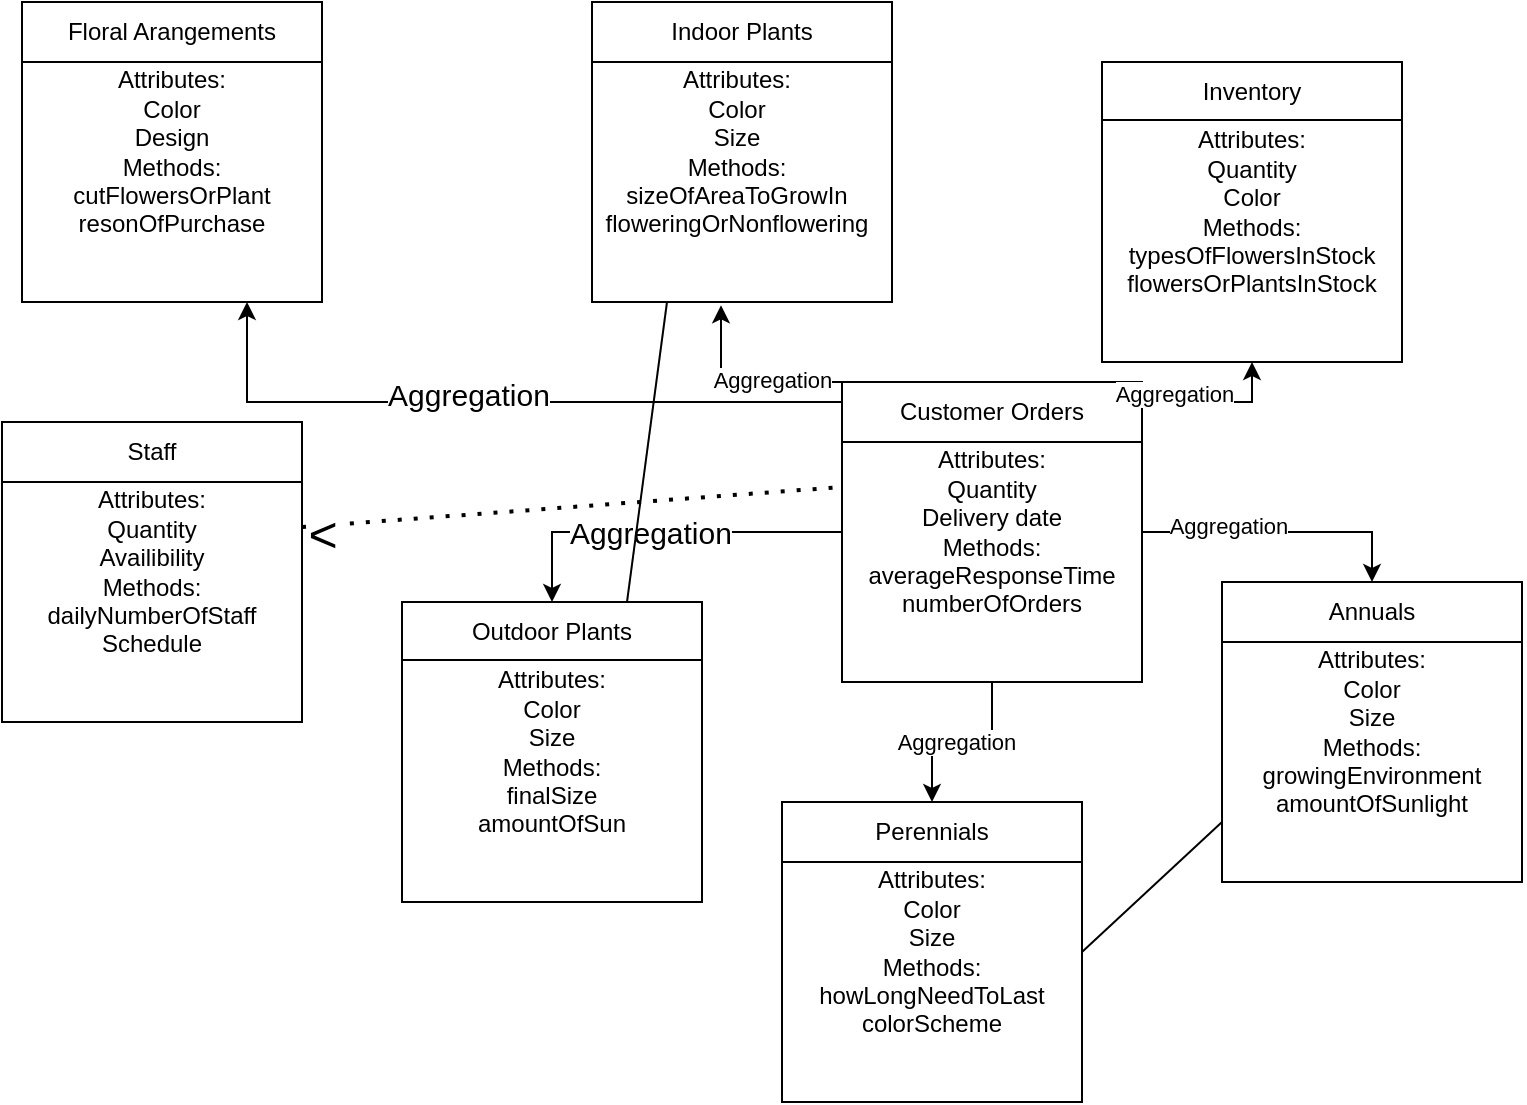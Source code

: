<mxfile version="24.7.6">
  <diagram name="Page-1" id="hjRgQwKiIgRbGK81_BRR">
    <mxGraphModel dx="2085" dy="727" grid="1" gridSize="10" guides="1" tooltips="1" connect="1" arrows="1" fold="1" page="1" pageScale="1" pageWidth="850" pageHeight="1100" math="0" shadow="0">
      <root>
        <mxCell id="0" />
        <mxCell id="1" parent="0" />
        <mxCell id="7PU2nVzOQJ5yzUcttu9B-4" value="" style="whiteSpace=wrap;html=1;aspect=fixed;" vertex="1" parent="1">
          <mxGeometry x="-10" y="50" width="150" height="150" as="geometry" />
        </mxCell>
        <mxCell id="7PU2nVzOQJ5yzUcttu9B-5" value="Floral Arangements" style="text;html=1;align=center;verticalAlign=middle;whiteSpace=wrap;rounded=0;" vertex="1" parent="1">
          <mxGeometry x="-10" y="50" width="150" height="30" as="geometry" />
        </mxCell>
        <mxCell id="7PU2nVzOQJ5yzUcttu9B-53" style="edgeStyle=orthogonalEdgeStyle;rounded=0;orthogonalLoop=1;jettySize=auto;html=1;exitX=0.5;exitY=1;exitDx=0;exitDy=0;entryX=0.5;entryY=0;entryDx=0;entryDy=0;" edge="1" parent="1" source="7PU2nVzOQJ5yzUcttu9B-19" target="7PU2nVzOQJ5yzUcttu9B-26">
          <mxGeometry relative="1" as="geometry" />
        </mxCell>
        <mxCell id="7PU2nVzOQJ5yzUcttu9B-68" value="Aggregation" style="edgeLabel;html=1;align=center;verticalAlign=middle;resizable=0;points=[];" vertex="1" connectable="0" parent="7PU2nVzOQJ5yzUcttu9B-53">
          <mxGeometry x="0.076" relative="1" as="geometry">
            <mxPoint as="offset" />
          </mxGeometry>
        </mxCell>
        <mxCell id="7PU2nVzOQJ5yzUcttu9B-19" value="" style="whiteSpace=wrap;html=1;aspect=fixed;" vertex="1" parent="1">
          <mxGeometry x="400" y="240" width="150" height="150" as="geometry" />
        </mxCell>
        <mxCell id="7PU2nVzOQJ5yzUcttu9B-56" style="edgeStyle=orthogonalEdgeStyle;rounded=0;orthogonalLoop=1;jettySize=auto;html=1;entryX=0.43;entryY=1.011;entryDx=0;entryDy=0;entryPerimeter=0;" edge="1" parent="1" source="7PU2nVzOQJ5yzUcttu9B-20" target="7PU2nVzOQJ5yzUcttu9B-31">
          <mxGeometry relative="1" as="geometry">
            <mxPoint x="330" y="230" as="targetPoint" />
            <Array as="points">
              <mxPoint x="339" y="240" />
            </Array>
          </mxGeometry>
        </mxCell>
        <mxCell id="7PU2nVzOQJ5yzUcttu9B-65" value="Aggregation" style="edgeLabel;html=1;align=center;verticalAlign=middle;resizable=0;points=[];" vertex="1" connectable="0" parent="7PU2nVzOQJ5yzUcttu9B-56">
          <mxGeometry x="-0.289" y="-1" relative="1" as="geometry">
            <mxPoint as="offset" />
          </mxGeometry>
        </mxCell>
        <mxCell id="7PU2nVzOQJ5yzUcttu9B-20" value="Customer Orders" style="text;html=1;align=center;verticalAlign=middle;whiteSpace=wrap;rounded=0;" vertex="1" parent="1">
          <mxGeometry x="400" y="240" width="150" height="30" as="geometry" />
        </mxCell>
        <mxCell id="7PU2nVzOQJ5yzUcttu9B-21" value="" style="whiteSpace=wrap;html=1;aspect=fixed;" vertex="1" parent="1">
          <mxGeometry x="530" y="80" width="150" height="150" as="geometry" />
        </mxCell>
        <mxCell id="7PU2nVzOQJ5yzUcttu9B-22" value="Inventory" style="text;html=1;align=center;verticalAlign=middle;whiteSpace=wrap;rounded=0;" vertex="1" parent="1">
          <mxGeometry x="530" y="80" width="150" height="30" as="geometry" />
        </mxCell>
        <mxCell id="7PU2nVzOQJ5yzUcttu9B-23" value="" style="whiteSpace=wrap;html=1;aspect=fixed;" vertex="1" parent="1">
          <mxGeometry x="-20" y="260" width="150" height="150" as="geometry" />
        </mxCell>
        <mxCell id="7PU2nVzOQJ5yzUcttu9B-24" value="Staff" style="text;html=1;align=center;verticalAlign=middle;whiteSpace=wrap;rounded=0;" vertex="1" parent="1">
          <mxGeometry x="-20" y="260" width="150" height="30" as="geometry" />
        </mxCell>
        <mxCell id="7PU2nVzOQJ5yzUcttu9B-25" value="" style="whiteSpace=wrap;html=1;aspect=fixed;" vertex="1" parent="1">
          <mxGeometry x="370" y="450" width="150" height="150" as="geometry" />
        </mxCell>
        <mxCell id="7PU2nVzOQJ5yzUcttu9B-26" value="Perennials" style="text;html=1;align=center;verticalAlign=middle;whiteSpace=wrap;rounded=0;" vertex="1" parent="1">
          <mxGeometry x="370" y="450" width="150" height="30" as="geometry" />
        </mxCell>
        <mxCell id="7PU2nVzOQJ5yzUcttu9B-27" value="" style="whiteSpace=wrap;html=1;aspect=fixed;" vertex="1" parent="1">
          <mxGeometry x="590" y="340" width="150" height="150" as="geometry" />
        </mxCell>
        <mxCell id="7PU2nVzOQJ5yzUcttu9B-28" value="Annuals" style="text;html=1;align=center;verticalAlign=middle;whiteSpace=wrap;rounded=0;" vertex="1" parent="1">
          <mxGeometry x="590" y="340" width="150" height="30" as="geometry" />
        </mxCell>
        <mxCell id="7PU2nVzOQJ5yzUcttu9B-31" value="" style="whiteSpace=wrap;html=1;aspect=fixed;" vertex="1" parent="1">
          <mxGeometry x="275" y="50" width="150" height="150" as="geometry" />
        </mxCell>
        <mxCell id="7PU2nVzOQJ5yzUcttu9B-32" value="Indoor Plants" style="text;html=1;align=center;verticalAlign=middle;whiteSpace=wrap;rounded=0;" vertex="1" parent="1">
          <mxGeometry x="275" y="50" width="150" height="30" as="geometry" />
        </mxCell>
        <mxCell id="7PU2nVzOQJ5yzUcttu9B-33" value="" style="whiteSpace=wrap;html=1;aspect=fixed;" vertex="1" parent="1">
          <mxGeometry x="180" y="350" width="150" height="150" as="geometry" />
        </mxCell>
        <mxCell id="7PU2nVzOQJ5yzUcttu9B-34" value="Outdoor Plants" style="text;html=1;align=center;verticalAlign=middle;whiteSpace=wrap;rounded=0;" vertex="1" parent="1">
          <mxGeometry x="180" y="350" width="150" height="30" as="geometry" />
        </mxCell>
        <mxCell id="7PU2nVzOQJ5yzUcttu9B-35" value="" style="endArrow=none;html=1;rounded=0;exitX=0;exitY=1;exitDx=0;exitDy=0;entryX=1;entryY=1;entryDx=0;entryDy=0;" edge="1" parent="1" source="7PU2nVzOQJ5yzUcttu9B-5" target="7PU2nVzOQJ5yzUcttu9B-5">
          <mxGeometry width="50" height="50" relative="1" as="geometry">
            <mxPoint x="250" y="320" as="sourcePoint" />
            <mxPoint x="300" y="270" as="targetPoint" />
          </mxGeometry>
        </mxCell>
        <mxCell id="7PU2nVzOQJ5yzUcttu9B-36" value="" style="endArrow=none;html=1;rounded=0;exitX=0;exitY=1;exitDx=0;exitDy=0;entryX=1;entryY=1;entryDx=0;entryDy=0;" edge="1" parent="1">
          <mxGeometry width="50" height="50" relative="1" as="geometry">
            <mxPoint x="400" y="270" as="sourcePoint" />
            <mxPoint x="550" y="270" as="targetPoint" />
          </mxGeometry>
        </mxCell>
        <mxCell id="7PU2nVzOQJ5yzUcttu9B-37" value="" style="endArrow=none;html=1;rounded=0;exitX=0;exitY=1;exitDx=0;exitDy=0;entryX=1;entryY=1;entryDx=0;entryDy=0;" edge="1" parent="1">
          <mxGeometry width="50" height="50" relative="1" as="geometry">
            <mxPoint x="530" y="109" as="sourcePoint" />
            <mxPoint x="680" y="109" as="targetPoint" />
          </mxGeometry>
        </mxCell>
        <mxCell id="7PU2nVzOQJ5yzUcttu9B-38" value="" style="endArrow=none;html=1;rounded=0;exitX=0;exitY=1;exitDx=0;exitDy=0;entryX=1;entryY=1;entryDx=0;entryDy=0;" edge="1" parent="1">
          <mxGeometry width="50" height="50" relative="1" as="geometry">
            <mxPoint x="-20" y="290" as="sourcePoint" />
            <mxPoint x="130" y="290" as="targetPoint" />
          </mxGeometry>
        </mxCell>
        <mxCell id="7PU2nVzOQJ5yzUcttu9B-39" value="" style="endArrow=none;html=1;rounded=0;exitX=0;exitY=1;exitDx=0;exitDy=0;entryX=1;entryY=1;entryDx=0;entryDy=0;" edge="1" parent="1">
          <mxGeometry width="50" height="50" relative="1" as="geometry">
            <mxPoint x="370" y="480" as="sourcePoint" />
            <mxPoint x="520" y="480" as="targetPoint" />
          </mxGeometry>
        </mxCell>
        <mxCell id="7PU2nVzOQJ5yzUcttu9B-40" value="" style="endArrow=none;html=1;rounded=0;exitX=0;exitY=1;exitDx=0;exitDy=0;entryX=1;entryY=1;entryDx=0;entryDy=0;" edge="1" parent="1">
          <mxGeometry width="50" height="50" relative="1" as="geometry">
            <mxPoint x="590" y="370" as="sourcePoint" />
            <mxPoint x="740" y="370" as="targetPoint" />
          </mxGeometry>
        </mxCell>
        <mxCell id="7PU2nVzOQJ5yzUcttu9B-41" value="" style="endArrow=none;html=1;rounded=0;exitX=0;exitY=1;exitDx=0;exitDy=0;entryX=1;entryY=1;entryDx=0;entryDy=0;" edge="1" parent="1">
          <mxGeometry width="50" height="50" relative="1" as="geometry">
            <mxPoint x="275" y="80" as="sourcePoint" />
            <mxPoint x="425" y="80" as="targetPoint" />
          </mxGeometry>
        </mxCell>
        <mxCell id="7PU2nVzOQJ5yzUcttu9B-42" value="" style="endArrow=none;html=1;rounded=0;exitX=0;exitY=1;exitDx=0;exitDy=0;entryX=1;entryY=1;entryDx=0;entryDy=0;" edge="1" parent="1">
          <mxGeometry width="50" height="50" relative="1" as="geometry">
            <mxPoint x="180" y="379" as="sourcePoint" />
            <mxPoint x="330" y="379" as="targetPoint" />
          </mxGeometry>
        </mxCell>
        <mxCell id="7PU2nVzOQJ5yzUcttu9B-43" value="Attributes:&lt;div&gt;Color&lt;/div&gt;&lt;div&gt;Design&lt;/div&gt;&lt;div&gt;Methods:&lt;/div&gt;&lt;div&gt;cutFlowersOrPlant&lt;/div&gt;&lt;div&gt;resonOfPurchase&lt;/div&gt;" style="text;html=1;align=center;verticalAlign=middle;whiteSpace=wrap;rounded=0;" vertex="1" parent="1">
          <mxGeometry x="-10" y="80" width="150" height="90" as="geometry" />
        </mxCell>
        <mxCell id="7PU2nVzOQJ5yzUcttu9B-44" value="Attributes:&lt;div&gt;Color&lt;/div&gt;&lt;div&gt;Size&lt;/div&gt;&lt;div&gt;Methods:&lt;/div&gt;&lt;div&gt;finalSize&lt;/div&gt;&lt;div&gt;amountOfSun&lt;/div&gt;" style="text;html=1;align=center;verticalAlign=middle;whiteSpace=wrap;rounded=0;" vertex="1" parent="1">
          <mxGeometry x="180" y="380" width="150" height="90" as="geometry" />
        </mxCell>
        <mxCell id="7PU2nVzOQJ5yzUcttu9B-45" value="Attributes:&lt;div&gt;Color&lt;/div&gt;&lt;div&gt;Size&lt;/div&gt;&lt;div&gt;Methods:&lt;/div&gt;&lt;div&gt;sizeOfAreaToGrowIn&lt;/div&gt;&lt;div&gt;floweringOrNonflowering&lt;/div&gt;" style="text;html=1;align=center;verticalAlign=middle;whiteSpace=wrap;rounded=0;" vertex="1" parent="1">
          <mxGeometry x="275" y="80" width="145" height="90" as="geometry" />
        </mxCell>
        <mxCell id="7PU2nVzOQJ5yzUcttu9B-46" value="Attributes:&lt;div&gt;Color&lt;/div&gt;&lt;div&gt;Size&lt;/div&gt;&lt;div&gt;Methods:&lt;/div&gt;&lt;div&gt;growingEnvironment&lt;/div&gt;&lt;div&gt;amountOfSunlight&lt;/div&gt;" style="text;html=1;align=center;verticalAlign=middle;whiteSpace=wrap;rounded=0;" vertex="1" parent="1">
          <mxGeometry x="590" y="370" width="150" height="90" as="geometry" />
        </mxCell>
        <mxCell id="7PU2nVzOQJ5yzUcttu9B-47" value="Attributes:&lt;div&gt;Color&lt;/div&gt;&lt;div&gt;Size&lt;/div&gt;&lt;div&gt;Methods:&lt;/div&gt;&lt;div&gt;howLongNeedToLast&lt;/div&gt;&lt;div&gt;colorScheme&lt;/div&gt;" style="text;html=1;align=center;verticalAlign=middle;whiteSpace=wrap;rounded=0;" vertex="1" parent="1">
          <mxGeometry x="370" y="480" width="150" height="90" as="geometry" />
        </mxCell>
        <mxCell id="7PU2nVzOQJ5yzUcttu9B-48" value="Attributes:&lt;div&gt;Quantity&lt;/div&gt;&lt;div&gt;Availibility&lt;/div&gt;&lt;div&gt;Methods:&lt;/div&gt;&lt;div&gt;dailyNumberOfStaff&lt;/div&gt;&lt;div&gt;Schedule&lt;/div&gt;" style="text;html=1;align=center;verticalAlign=middle;whiteSpace=wrap;rounded=0;" vertex="1" parent="1">
          <mxGeometry x="-20" y="290" width="150" height="90" as="geometry" />
        </mxCell>
        <mxCell id="7PU2nVzOQJ5yzUcttu9B-49" value="Attributes:&lt;div&gt;Quantity&lt;/div&gt;&lt;div&gt;Color&lt;/div&gt;&lt;div&gt;Methods:&lt;/div&gt;&lt;div&gt;typesOfFlowersInStock&lt;/div&gt;&lt;div&gt;flowersOrPlantsInStock&lt;/div&gt;" style="text;html=1;align=center;verticalAlign=middle;whiteSpace=wrap;rounded=0;" vertex="1" parent="1">
          <mxGeometry x="530" y="110" width="150" height="90" as="geometry" />
        </mxCell>
        <mxCell id="7PU2nVzOQJ5yzUcttu9B-52" style="edgeStyle=orthogonalEdgeStyle;rounded=0;orthogonalLoop=1;jettySize=auto;html=1;exitX=0;exitY=0.5;exitDx=0;exitDy=0;entryX=0.5;entryY=0;entryDx=0;entryDy=0;" edge="1" parent="1" source="7PU2nVzOQJ5yzUcttu9B-50" target="7PU2nVzOQJ5yzUcttu9B-34">
          <mxGeometry relative="1" as="geometry" />
        </mxCell>
        <mxCell id="7PU2nVzOQJ5yzUcttu9B-64" value="&lt;font style=&quot;font-size: 15px;&quot;&gt;Aggregation&lt;/font&gt;" style="edgeLabel;html=1;align=center;verticalAlign=middle;resizable=0;points=[];" vertex="1" connectable="0" parent="7PU2nVzOQJ5yzUcttu9B-52">
          <mxGeometry x="0.07" relative="1" as="geometry">
            <mxPoint as="offset" />
          </mxGeometry>
        </mxCell>
        <mxCell id="7PU2nVzOQJ5yzUcttu9B-54" style="edgeStyle=orthogonalEdgeStyle;rounded=0;orthogonalLoop=1;jettySize=auto;html=1;exitX=1;exitY=0.5;exitDx=0;exitDy=0;entryX=0.5;entryY=0;entryDx=0;entryDy=0;" edge="1" parent="1" source="7PU2nVzOQJ5yzUcttu9B-50" target="7PU2nVzOQJ5yzUcttu9B-28">
          <mxGeometry relative="1" as="geometry" />
        </mxCell>
        <mxCell id="7PU2nVzOQJ5yzUcttu9B-67" value="Aggregation" style="edgeLabel;html=1;align=center;verticalAlign=middle;resizable=0;points=[];" vertex="1" connectable="0" parent="7PU2nVzOQJ5yzUcttu9B-54">
          <mxGeometry x="-0.384" y="3" relative="1" as="geometry">
            <mxPoint as="offset" />
          </mxGeometry>
        </mxCell>
        <mxCell id="7PU2nVzOQJ5yzUcttu9B-55" style="edgeStyle=orthogonalEdgeStyle;rounded=0;orthogonalLoop=1;jettySize=auto;html=1;exitX=1;exitY=0;exitDx=0;exitDy=0;" edge="1" parent="1" source="7PU2nVzOQJ5yzUcttu9B-50" target="7PU2nVzOQJ5yzUcttu9B-21">
          <mxGeometry relative="1" as="geometry" />
        </mxCell>
        <mxCell id="7PU2nVzOQJ5yzUcttu9B-66" value="Aggregation" style="edgeLabel;html=1;align=center;verticalAlign=middle;resizable=0;points=[];" vertex="1" connectable="0" parent="7PU2nVzOQJ5yzUcttu9B-55">
          <mxGeometry x="-0.218" y="4" relative="1" as="geometry">
            <mxPoint x="-1" as="offset" />
          </mxGeometry>
        </mxCell>
        <mxCell id="7PU2nVzOQJ5yzUcttu9B-57" style="edgeStyle=orthogonalEdgeStyle;rounded=0;orthogonalLoop=1;jettySize=auto;html=1;exitX=0;exitY=0;exitDx=0;exitDy=0;entryX=0.75;entryY=1;entryDx=0;entryDy=0;" edge="1" parent="1" source="7PU2nVzOQJ5yzUcttu9B-50" target="7PU2nVzOQJ5yzUcttu9B-4">
          <mxGeometry relative="1" as="geometry">
            <Array as="points">
              <mxPoint x="400" y="250" />
              <mxPoint x="103" y="250" />
            </Array>
          </mxGeometry>
        </mxCell>
        <mxCell id="7PU2nVzOQJ5yzUcttu9B-63" value="&lt;font style=&quot;font-size: 15px;&quot;&gt;Aggregation&lt;/font&gt;" style="edgeLabel;html=1;align=center;verticalAlign=middle;resizable=0;points=[];" vertex="1" connectable="0" parent="7PU2nVzOQJ5yzUcttu9B-57">
          <mxGeometry x="0.126" y="-4" relative="1" as="geometry">
            <mxPoint as="offset" />
          </mxGeometry>
        </mxCell>
        <mxCell id="7PU2nVzOQJ5yzUcttu9B-50" value="Attributes:&lt;div&gt;Quantity&lt;/div&gt;&lt;div&gt;Delivery date&lt;/div&gt;&lt;div&gt;Methods:&lt;/div&gt;&lt;div&gt;averageResponseTime&lt;/div&gt;&lt;div&gt;numberOfOrders&lt;/div&gt;" style="text;html=1;align=center;verticalAlign=middle;whiteSpace=wrap;rounded=0;" vertex="1" parent="1">
          <mxGeometry x="400" y="270" width="150" height="90" as="geometry" />
        </mxCell>
        <mxCell id="7PU2nVzOQJ5yzUcttu9B-69" value="" style="endArrow=none;html=1;rounded=0;exitX=0.75;exitY=0;exitDx=0;exitDy=0;entryX=0.25;entryY=1;entryDx=0;entryDy=0;" edge="1" parent="1" source="7PU2nVzOQJ5yzUcttu9B-34" target="7PU2nVzOQJ5yzUcttu9B-31">
          <mxGeometry width="50" height="50" relative="1" as="geometry">
            <mxPoint x="380" y="310" as="sourcePoint" />
            <mxPoint x="430" y="260" as="targetPoint" />
          </mxGeometry>
        </mxCell>
        <mxCell id="7PU2nVzOQJ5yzUcttu9B-70" value="" style="endArrow=none;html=1;rounded=0;exitX=1;exitY=0.5;exitDx=0;exitDy=0;entryX=0;entryY=1;entryDx=0;entryDy=0;" edge="1" parent="1" source="7PU2nVzOQJ5yzUcttu9B-47" target="7PU2nVzOQJ5yzUcttu9B-46">
          <mxGeometry width="50" height="50" relative="1" as="geometry">
            <mxPoint x="380" y="310" as="sourcePoint" />
            <mxPoint x="430" y="260" as="targetPoint" />
          </mxGeometry>
        </mxCell>
        <mxCell id="7PU2nVzOQJ5yzUcttu9B-71" value="" style="endArrow=none;dashed=1;html=1;dashPattern=1 3;strokeWidth=2;rounded=0;exitX=1;exitY=0.25;exitDx=0;exitDy=0;entryX=0;entryY=0.25;entryDx=0;entryDy=0;" edge="1" parent="1" source="7PU2nVzOQJ5yzUcttu9B-48" target="7PU2nVzOQJ5yzUcttu9B-50">
          <mxGeometry width="50" height="50" relative="1" as="geometry">
            <mxPoint x="380" y="310" as="sourcePoint" />
            <mxPoint x="430" y="260" as="targetPoint" />
          </mxGeometry>
        </mxCell>
        <mxCell id="7PU2nVzOQJ5yzUcttu9B-72" value="&amp;lt;" style="edgeLabel;html=1;align=center;verticalAlign=middle;resizable=0;points=[];fontSize=25;" vertex="1" connectable="0" parent="7PU2nVzOQJ5yzUcttu9B-71">
          <mxGeometry x="-0.862" y="4" relative="1" as="geometry">
            <mxPoint x="-8" y="8" as="offset" />
          </mxGeometry>
        </mxCell>
      </root>
    </mxGraphModel>
  </diagram>
</mxfile>
